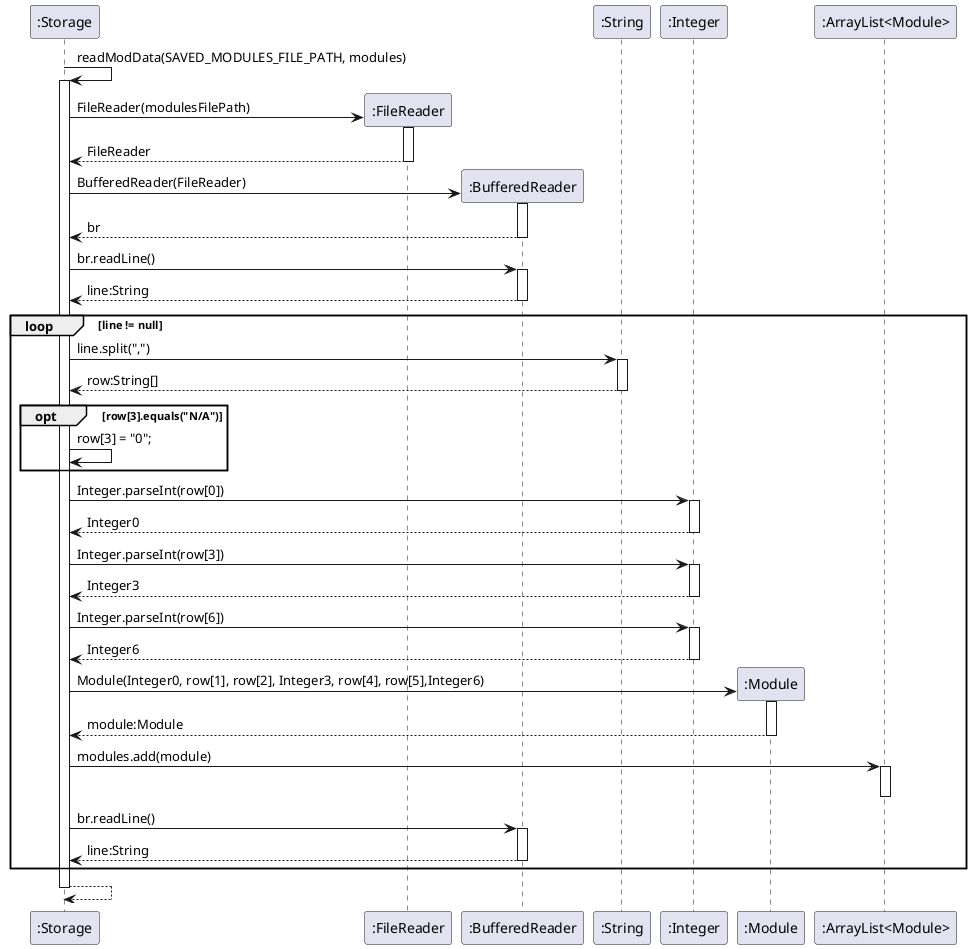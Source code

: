 @startuml
'https://plantuml.com/sequence-diagram

":Storage" -> ":Storage" : readModData(SAVED_MODULES_FILE_PATH, modules)
activate ":Storage"
create ":FileReader"
":Storage" -> ":FileReader" : FileReader(modulesFilePath)
activate ":FileReader"
":Storage" <-- ":FileReader" : FileReader
deactivate ":FileReader"
create ":BufferedReader"
":Storage" -> ":BufferedReader" : BufferedReader(FileReader)
activate ":BufferedReader"
":Storage" <-- ":BufferedReader" : br
deactivate ":BufferedReader"
":Storage" -> ":BufferedReader" : br.readLine()
activate ":BufferedReader"
":Storage" <-- ":BufferedReader" : line:String
deactivate ":BufferedReader"
loop line != null
":Storage" -> ":String" : line.split(",")
activate ":String"
":Storage" <-- ":String" : row:String[]
deactivate ":String"
opt row[3].equals("N/A")
":Storage" -> ":Storage" : row[3] = "0";
end
":Storage" -> ":Integer" : Integer.parseInt(row[0])
activate ":Integer"
":Storage" <-- ":Integer" : Integer0
deactivate ":Integer"
":Storage" -> ":Integer" : Integer.parseInt(row[3])
activate ":Integer"
":Storage" <-- ":Integer" : Integer3
deactivate ":Integer"
":Storage" -> ":Integer" : Integer.parseInt(row[6])
activate ":Integer"
":Storage" <-- ":Integer" : Integer6
deactivate ":Integer"
create ":Module"
":Storage" -> ":Module" : Module(Integer0, row[1], row[2], Integer3, row[4], row[5],Integer6)
activate ":Module"
":Storage" <-- ":Module" : module:Module
deactivate ":Module"
":Storage" -> ":ArrayList<Module>" : modules.add(module)
activate ":ArrayList<Module>"
deactivate ":ArrayList<Module>"
":Storage" -> ":BufferedReader" : br.readLine()
activate ":BufferedReader"
":Storage" <-- ":BufferedReader" : line:String
deactivate ":BufferedReader"
end
":Storage" --> ":Storage"
deactivate ":Storage"
@enduml
